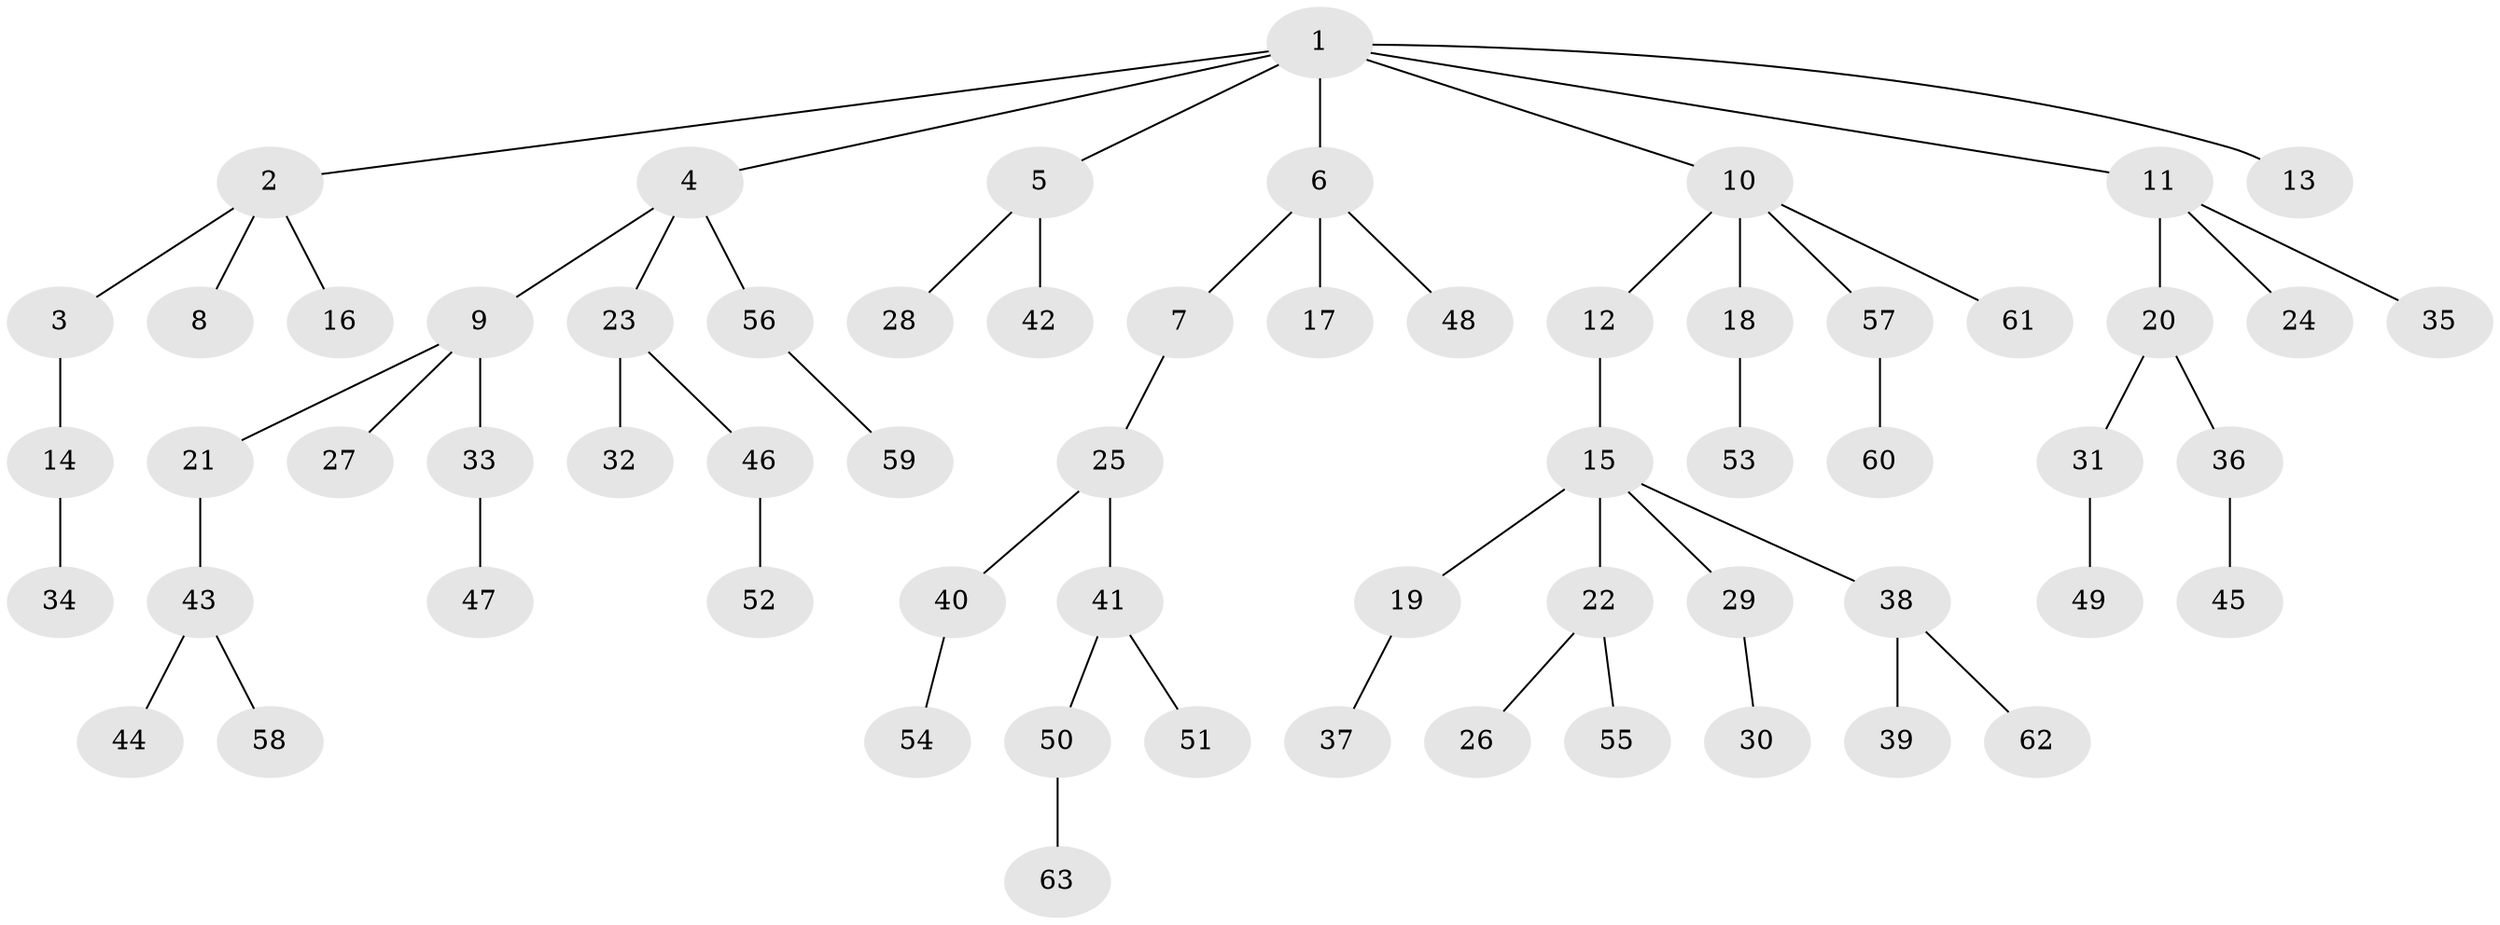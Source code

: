 // coarse degree distribution, {6: 0.029411764705882353, 2: 0.2647058823529412, 4: 0.058823529411764705, 3: 0.11764705882352941, 1: 0.5, 5: 0.029411764705882353}
// Generated by graph-tools (version 1.1) at 2025/51/03/04/25 22:51:28]
// undirected, 63 vertices, 62 edges
graph export_dot {
  node [color=gray90,style=filled];
  1;
  2;
  3;
  4;
  5;
  6;
  7;
  8;
  9;
  10;
  11;
  12;
  13;
  14;
  15;
  16;
  17;
  18;
  19;
  20;
  21;
  22;
  23;
  24;
  25;
  26;
  27;
  28;
  29;
  30;
  31;
  32;
  33;
  34;
  35;
  36;
  37;
  38;
  39;
  40;
  41;
  42;
  43;
  44;
  45;
  46;
  47;
  48;
  49;
  50;
  51;
  52;
  53;
  54;
  55;
  56;
  57;
  58;
  59;
  60;
  61;
  62;
  63;
  1 -- 2;
  1 -- 4;
  1 -- 5;
  1 -- 6;
  1 -- 10;
  1 -- 11;
  1 -- 13;
  2 -- 3;
  2 -- 8;
  2 -- 16;
  3 -- 14;
  4 -- 9;
  4 -- 23;
  4 -- 56;
  5 -- 28;
  5 -- 42;
  6 -- 7;
  6 -- 17;
  6 -- 48;
  7 -- 25;
  9 -- 21;
  9 -- 27;
  9 -- 33;
  10 -- 12;
  10 -- 18;
  10 -- 57;
  10 -- 61;
  11 -- 20;
  11 -- 24;
  11 -- 35;
  12 -- 15;
  14 -- 34;
  15 -- 19;
  15 -- 22;
  15 -- 29;
  15 -- 38;
  18 -- 53;
  19 -- 37;
  20 -- 31;
  20 -- 36;
  21 -- 43;
  22 -- 26;
  22 -- 55;
  23 -- 32;
  23 -- 46;
  25 -- 40;
  25 -- 41;
  29 -- 30;
  31 -- 49;
  33 -- 47;
  36 -- 45;
  38 -- 39;
  38 -- 62;
  40 -- 54;
  41 -- 50;
  41 -- 51;
  43 -- 44;
  43 -- 58;
  46 -- 52;
  50 -- 63;
  56 -- 59;
  57 -- 60;
}
